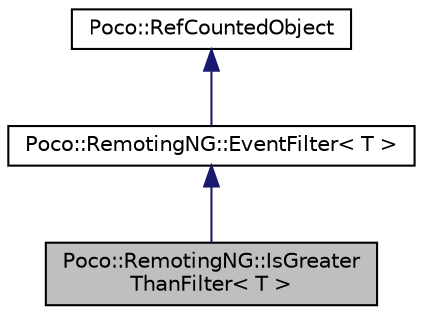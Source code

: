 digraph "Poco::RemotingNG::IsGreaterThanFilter&lt; T &gt;"
{
 // LATEX_PDF_SIZE
  edge [fontname="Helvetica",fontsize="10",labelfontname="Helvetica",labelfontsize="10"];
  node [fontname="Helvetica",fontsize="10",shape=record];
  Node1 [label="Poco::RemotingNG::IsGreater\lThanFilter\< T \>",height=0.2,width=0.4,color="black", fillcolor="grey75", style="filled", fontcolor="black",tooltip="This filter only accepts values greater than a given limit."];
  Node2 -> Node1 [dir="back",color="midnightblue",fontsize="10",style="solid",fontname="Helvetica"];
  Node2 [label="Poco::RemotingNG::EventFilter\< T \>",height=0.2,width=0.4,color="black", fillcolor="white", style="filled",URL="$classPoco_1_1RemotingNG_1_1EventFilter.html",tooltip="The interface template for event filters."];
  Node3 -> Node2 [dir="back",color="midnightblue",fontsize="10",style="solid",fontname="Helvetica"];
  Node3 [label="Poco::RefCountedObject",height=0.2,width=0.4,color="black", fillcolor="white", style="filled",URL="$classPoco_1_1RefCountedObject.html",tooltip=" "];
}
